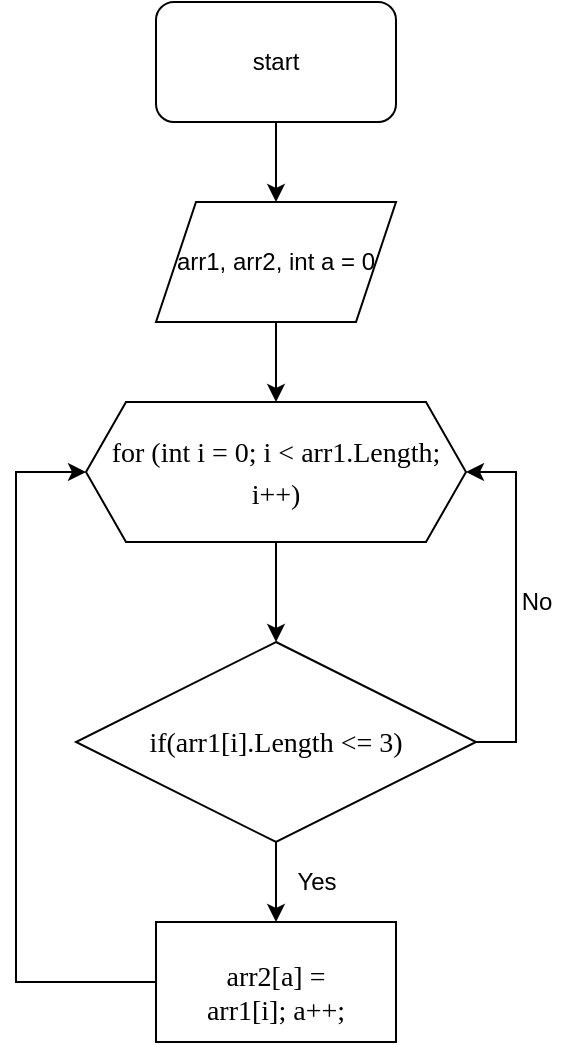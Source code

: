 <mxfile version="20.4.0" type="device"><diagram id="2IlfXTZ6IxKox2qmacMV" name="Страница 1"><mxGraphModel dx="1342" dy="659" grid="1" gridSize="10" guides="1" tooltips="1" connect="1" arrows="1" fold="1" page="1" pageScale="1" pageWidth="827" pageHeight="1169" math="0" shadow="0"><root><mxCell id="0"/><mxCell id="1" parent="0"/><mxCell id="Fuq4oPyGhadwSuj3mrEx-3" value="" style="edgeStyle=orthogonalEdgeStyle;rounded=0;orthogonalLoop=1;jettySize=auto;html=1;" edge="1" parent="1" source="Fuq4oPyGhadwSuj3mrEx-1" target="Fuq4oPyGhadwSuj3mrEx-2"><mxGeometry relative="1" as="geometry"/></mxCell><mxCell id="Fuq4oPyGhadwSuj3mrEx-1" value="start" style="rounded=1;whiteSpace=wrap;html=1;" vertex="1" parent="1"><mxGeometry x="360" y="30" width="120" height="60" as="geometry"/></mxCell><mxCell id="Fuq4oPyGhadwSuj3mrEx-5" value="" style="edgeStyle=orthogonalEdgeStyle;rounded=0;orthogonalLoop=1;jettySize=auto;html=1;" edge="1" parent="1" source="Fuq4oPyGhadwSuj3mrEx-2" target="Fuq4oPyGhadwSuj3mrEx-4"><mxGeometry relative="1" as="geometry"/></mxCell><mxCell id="Fuq4oPyGhadwSuj3mrEx-2" value="arr1, arr2, int a = 0" style="shape=parallelogram;perimeter=parallelogramPerimeter;whiteSpace=wrap;html=1;fixedSize=1;" vertex="1" parent="1"><mxGeometry x="360" y="130" width="120" height="60" as="geometry"/></mxCell><mxCell id="Fuq4oPyGhadwSuj3mrEx-7" value="" style="edgeStyle=orthogonalEdgeStyle;rounded=0;orthogonalLoop=1;jettySize=auto;html=1;" edge="1" parent="1" source="Fuq4oPyGhadwSuj3mrEx-4" target="Fuq4oPyGhadwSuj3mrEx-6"><mxGeometry relative="1" as="geometry"/></mxCell><mxCell id="Fuq4oPyGhadwSuj3mrEx-4" value="&lt;span style=&quot;font-size: 10.5pt; line-height: 150%; font-family: Consolas;&quot; lang=&quot;EN-US&quot;&gt;for (int i = 0; i &amp;lt; arr1.Length;&lt;br/&gt;i++)&lt;/span&gt;" style="shape=hexagon;perimeter=hexagonPerimeter2;whiteSpace=wrap;html=1;fixedSize=1;" vertex="1" parent="1"><mxGeometry x="325" y="230" width="190" height="70" as="geometry"/></mxCell><mxCell id="Fuq4oPyGhadwSuj3mrEx-11" value="" style="edgeStyle=orthogonalEdgeStyle;rounded=0;orthogonalLoop=1;jettySize=auto;html=1;" edge="1" parent="1" source="Fuq4oPyGhadwSuj3mrEx-6" target="Fuq4oPyGhadwSuj3mrEx-10"><mxGeometry relative="1" as="geometry"/></mxCell><mxCell id="Fuq4oPyGhadwSuj3mrEx-6" value="&lt;span style=&quot;font-size: 10.5pt; line-height: 150%; font-family: Consolas;&quot; lang=&quot;EN-US&quot;&gt;if(arr1[i].Length &amp;lt;= 3)&lt;/span&gt;" style="rhombus;whiteSpace=wrap;html=1;" vertex="1" parent="1"><mxGeometry x="320" y="350" width="200" height="100" as="geometry"/></mxCell><mxCell id="Fuq4oPyGhadwSuj3mrEx-8" value="" style="endArrow=classic;html=1;rounded=0;exitX=1;exitY=0.5;exitDx=0;exitDy=0;entryX=1;entryY=0.5;entryDx=0;entryDy=0;" edge="1" parent="1" source="Fuq4oPyGhadwSuj3mrEx-6" target="Fuq4oPyGhadwSuj3mrEx-4"><mxGeometry width="50" height="50" relative="1" as="geometry"><mxPoint x="390" y="440" as="sourcePoint"/><mxPoint x="440" y="390" as="targetPoint"/><Array as="points"><mxPoint x="540" y="400"/><mxPoint x="540" y="265"/></Array></mxGeometry></mxCell><mxCell id="Fuq4oPyGhadwSuj3mrEx-9" value="No" style="text;html=1;align=center;verticalAlign=middle;resizable=0;points=[];autosize=1;strokeColor=none;fillColor=none;" vertex="1" parent="1"><mxGeometry x="530" y="315" width="40" height="30" as="geometry"/></mxCell><mxCell id="Fuq4oPyGhadwSuj3mrEx-10" value="&lt;p style=&quot;margin-bottom:0cm;margin-bottom:.0001pt;line-height:&lt;br/&gt;14.25pt&quot; class=&quot;MsoNormal&quot;&gt;&lt;span style=&quot;font-size: 10.5pt; font-family: Consolas;&quot; lang=&quot;EN-US&quot;&gt;arr2[a] = arr1[i];&amp;nbsp;&lt;/span&gt;&lt;span style=&quot;background-color: initial; font-family: Consolas; font-size: 10.5pt;&quot;&gt;a++;&lt;/span&gt;&lt;/p&gt;" style="rounded=0;whiteSpace=wrap;html=1;" vertex="1" parent="1"><mxGeometry x="360" y="490" width="120" height="60" as="geometry"/></mxCell><mxCell id="Fuq4oPyGhadwSuj3mrEx-12" value="Yes" style="text;html=1;align=center;verticalAlign=middle;resizable=0;points=[];autosize=1;strokeColor=none;fillColor=none;" vertex="1" parent="1"><mxGeometry x="420" y="455" width="40" height="30" as="geometry"/></mxCell><mxCell id="Fuq4oPyGhadwSuj3mrEx-13" value="" style="endArrow=classic;html=1;rounded=0;exitX=0;exitY=0.5;exitDx=0;exitDy=0;entryX=0;entryY=0.5;entryDx=0;entryDy=0;" edge="1" parent="1" source="Fuq4oPyGhadwSuj3mrEx-10" target="Fuq4oPyGhadwSuj3mrEx-4"><mxGeometry width="50" height="50" relative="1" as="geometry"><mxPoint x="390" y="430" as="sourcePoint"/><mxPoint x="440" y="380" as="targetPoint"/><Array as="points"><mxPoint x="290" y="520"/><mxPoint x="290" y="265"/></Array></mxGeometry></mxCell></root></mxGraphModel></diagram></mxfile>